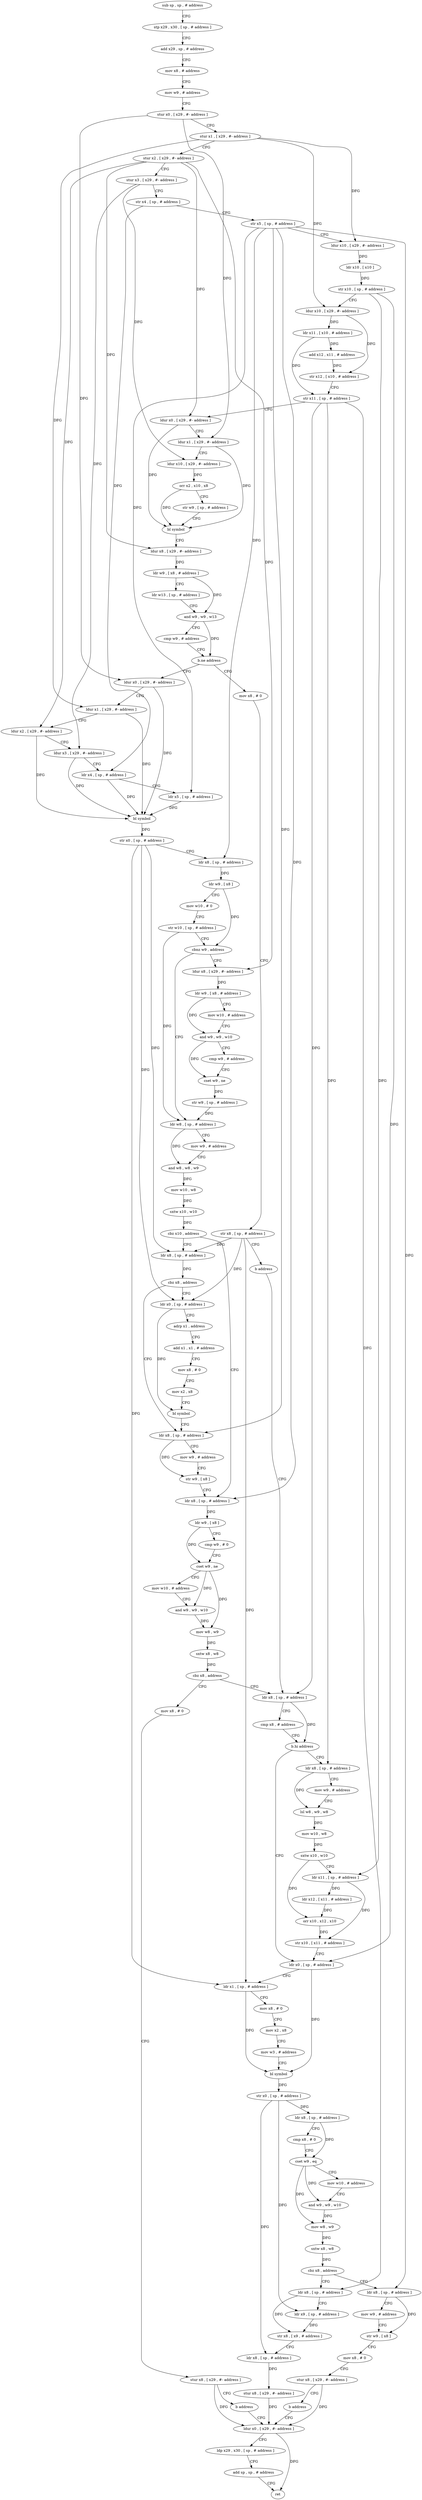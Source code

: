 digraph "func" {
"4255664" [label = "sub sp , sp , # address" ]
"4255668" [label = "stp x29 , x30 , [ sp , # address ]" ]
"4255672" [label = "add x29 , sp , # address" ]
"4255676" [label = "mov x8 , # address" ]
"4255680" [label = "mov w9 , # address" ]
"4255684" [label = "stur x0 , [ x29 , #- address ]" ]
"4255688" [label = "stur x1 , [ x29 , #- address ]" ]
"4255692" [label = "stur x2 , [ x29 , #- address ]" ]
"4255696" [label = "stur x3 , [ x29 , #- address ]" ]
"4255700" [label = "str x4 , [ sp , # address ]" ]
"4255704" [label = "str x5 , [ sp , # address ]" ]
"4255708" [label = "ldur x10 , [ x29 , #- address ]" ]
"4255712" [label = "ldr x10 , [ x10 ]" ]
"4255716" [label = "str x10 , [ sp , # address ]" ]
"4255720" [label = "ldur x10 , [ x29 , #- address ]" ]
"4255724" [label = "ldr x11 , [ x10 , # address ]" ]
"4255728" [label = "add x12 , x11 , # address" ]
"4255732" [label = "str x12 , [ x10 , # address ]" ]
"4255736" [label = "str x11 , [ sp , # address ]" ]
"4255740" [label = "ldur x0 , [ x29 , #- address ]" ]
"4255744" [label = "ldur x1 , [ x29 , #- address ]" ]
"4255748" [label = "ldur x10 , [ x29 , #- address ]" ]
"4255752" [label = "orr x2 , x10 , x8" ]
"4255756" [label = "str w9 , [ sp , # address ]" ]
"4255760" [label = "bl symbol" ]
"4255764" [label = "ldur x8 , [ x29 , #- address ]" ]
"4255768" [label = "ldr w9 , [ x8 , # address ]" ]
"4255772" [label = "ldr w13 , [ sp , # address ]" ]
"4255776" [label = "and w9 , w9 , w13" ]
"4255780" [label = "cmp w9 , # address" ]
"4255784" [label = "b.ne address" ]
"4255800" [label = "ldur x0 , [ x29 , #- address ]" ]
"4255788" [label = "mov x8 , # 0" ]
"4255804" [label = "ldur x1 , [ x29 , #- address ]" ]
"4255808" [label = "ldur x2 , [ x29 , #- address ]" ]
"4255812" [label = "ldur x3 , [ x29 , #- address ]" ]
"4255816" [label = "ldr x4 , [ sp , # address ]" ]
"4255820" [label = "ldr x5 , [ sp , # address ]" ]
"4255824" [label = "bl symbol" ]
"4255828" [label = "str x0 , [ sp , # address ]" ]
"4255832" [label = "ldr x8 , [ sp , # address ]" ]
"4255836" [label = "ldr w9 , [ x8 ]" ]
"4255840" [label = "mov w10 , # 0" ]
"4255844" [label = "str w10 , [ sp , # address ]" ]
"4255848" [label = "cbnz w9 , address" ]
"4255880" [label = "ldr w8 , [ sp , # address ]" ]
"4255852" [label = "ldur x8 , [ x29 , #- address ]" ]
"4255792" [label = "str x8 , [ sp , # address ]" ]
"4255796" [label = "b address" ]
"4255996" [label = "ldr x8 , [ sp , # address ]" ]
"4255884" [label = "mov w9 , # address" ]
"4255888" [label = "and w8 , w8 , w9" ]
"4255892" [label = "mov w10 , w8" ]
"4255896" [label = "sxtw x10 , w10" ]
"4255900" [label = "cbz x10 , address" ]
"4255948" [label = "ldr x8 , [ sp , # address ]" ]
"4255904" [label = "ldr x8 , [ sp , # address ]" ]
"4255856" [label = "ldr w9 , [ x8 , # address ]" ]
"4255860" [label = "mov w10 , # address" ]
"4255864" [label = "and w9 , w9 , w10" ]
"4255868" [label = "cmp w9 , # address" ]
"4255872" [label = "cset w9 , ne" ]
"4255876" [label = "str w9 , [ sp , # address ]" ]
"4256000" [label = "cmp x8 , # address" ]
"4256004" [label = "b.hi address" ]
"4256044" [label = "ldr x0 , [ sp , # address ]" ]
"4256008" [label = "ldr x8 , [ sp , # address ]" ]
"4255952" [label = "ldr w9 , [ x8 ]" ]
"4255956" [label = "cmp w9 , # 0" ]
"4255960" [label = "cset w9 , ne" ]
"4255964" [label = "mov w10 , # address" ]
"4255968" [label = "and w9 , w9 , w10" ]
"4255972" [label = "mov w8 , w9" ]
"4255976" [label = "sxtw x8 , w8" ]
"4255980" [label = "cbz x8 , address" ]
"4255984" [label = "mov x8 , # 0" ]
"4255908" [label = "cbz x8 , address" ]
"4255936" [label = "ldr x8 , [ sp , # address ]" ]
"4255912" [label = "ldr x0 , [ sp , # address ]" ]
"4256048" [label = "ldr x1 , [ sp , # address ]" ]
"4256052" [label = "mov x8 , # 0" ]
"4256056" [label = "mov x2 , x8" ]
"4256060" [label = "mov w3 , # address" ]
"4256064" [label = "bl symbol" ]
"4256068" [label = "str x0 , [ sp , # address ]" ]
"4256072" [label = "ldr x8 , [ sp , # address ]" ]
"4256076" [label = "cmp x8 , # 0" ]
"4256080" [label = "cset w9 , eq" ]
"4256084" [label = "mov w10 , # address" ]
"4256088" [label = "and w9 , w9 , w10" ]
"4256092" [label = "mov w8 , w9" ]
"4256096" [label = "sxtw x8 , w8" ]
"4256100" [label = "cbz x8 , address" ]
"4256128" [label = "ldr x8 , [ sp , # address ]" ]
"4256104" [label = "ldr x8 , [ sp , # address ]" ]
"4256012" [label = "mov w9 , # address" ]
"4256016" [label = "lsl w8 , w9 , w8" ]
"4256020" [label = "mov w10 , w8" ]
"4256024" [label = "sxtw x10 , w10" ]
"4256028" [label = "ldr x11 , [ sp , # address ]" ]
"4256032" [label = "ldr x12 , [ x11 , # address ]" ]
"4256036" [label = "orr x10 , x12 , x10" ]
"4256040" [label = "str x10 , [ x11 , # address ]" ]
"4255988" [label = "stur x8 , [ x29 , #- address ]" ]
"4255992" [label = "b address" ]
"4256148" [label = "ldur x0 , [ x29 , #- address ]" ]
"4255940" [label = "mov w9 , # address" ]
"4255944" [label = "str w9 , [ x8 ]" ]
"4255916" [label = "adrp x1 , address" ]
"4255920" [label = "add x1 , x1 , # address" ]
"4255924" [label = "mov x8 , # 0" ]
"4255928" [label = "mov x2 , x8" ]
"4255932" [label = "bl symbol" ]
"4256132" [label = "ldr x9 , [ sp , # address ]" ]
"4256136" [label = "str x8 , [ x9 , # address ]" ]
"4256140" [label = "ldr x8 , [ sp , # address ]" ]
"4256144" [label = "stur x8 , [ x29 , #- address ]" ]
"4256108" [label = "mov w9 , # address" ]
"4256112" [label = "str w9 , [ x8 ]" ]
"4256116" [label = "mov x8 , # 0" ]
"4256120" [label = "stur x8 , [ x29 , #- address ]" ]
"4256124" [label = "b address" ]
"4256152" [label = "ldp x29 , x30 , [ sp , # address ]" ]
"4256156" [label = "add sp , sp , # address" ]
"4256160" [label = "ret" ]
"4255664" -> "4255668" [ label = "CFG" ]
"4255668" -> "4255672" [ label = "CFG" ]
"4255672" -> "4255676" [ label = "CFG" ]
"4255676" -> "4255680" [ label = "CFG" ]
"4255680" -> "4255684" [ label = "CFG" ]
"4255684" -> "4255688" [ label = "CFG" ]
"4255684" -> "4255744" [ label = "DFG" ]
"4255684" -> "4255800" [ label = "DFG" ]
"4255688" -> "4255692" [ label = "CFG" ]
"4255688" -> "4255708" [ label = "DFG" ]
"4255688" -> "4255720" [ label = "DFG" ]
"4255688" -> "4255804" [ label = "DFG" ]
"4255692" -> "4255696" [ label = "CFG" ]
"4255692" -> "4255740" [ label = "DFG" ]
"4255692" -> "4255764" [ label = "DFG" ]
"4255692" -> "4255808" [ label = "DFG" ]
"4255692" -> "4255852" [ label = "DFG" ]
"4255696" -> "4255700" [ label = "CFG" ]
"4255696" -> "4255748" [ label = "DFG" ]
"4255696" -> "4255812" [ label = "DFG" ]
"4255700" -> "4255704" [ label = "CFG" ]
"4255700" -> "4255816" [ label = "DFG" ]
"4255704" -> "4255708" [ label = "CFG" ]
"4255704" -> "4255820" [ label = "DFG" ]
"4255704" -> "4255832" [ label = "DFG" ]
"4255704" -> "4255948" [ label = "DFG" ]
"4255704" -> "4255936" [ label = "DFG" ]
"4255704" -> "4256104" [ label = "DFG" ]
"4255708" -> "4255712" [ label = "DFG" ]
"4255712" -> "4255716" [ label = "DFG" ]
"4255716" -> "4255720" [ label = "CFG" ]
"4255716" -> "4256044" [ label = "DFG" ]
"4255716" -> "4256028" [ label = "DFG" ]
"4255720" -> "4255724" [ label = "DFG" ]
"4255720" -> "4255732" [ label = "DFG" ]
"4255724" -> "4255728" [ label = "DFG" ]
"4255724" -> "4255736" [ label = "DFG" ]
"4255728" -> "4255732" [ label = "DFG" ]
"4255732" -> "4255736" [ label = "CFG" ]
"4255736" -> "4255740" [ label = "CFG" ]
"4255736" -> "4255996" [ label = "DFG" ]
"4255736" -> "4256008" [ label = "DFG" ]
"4255736" -> "4256128" [ label = "DFG" ]
"4255740" -> "4255744" [ label = "CFG" ]
"4255740" -> "4255760" [ label = "DFG" ]
"4255744" -> "4255748" [ label = "CFG" ]
"4255744" -> "4255760" [ label = "DFG" ]
"4255748" -> "4255752" [ label = "DFG" ]
"4255752" -> "4255756" [ label = "CFG" ]
"4255752" -> "4255760" [ label = "DFG" ]
"4255756" -> "4255760" [ label = "CFG" ]
"4255760" -> "4255764" [ label = "CFG" ]
"4255764" -> "4255768" [ label = "DFG" ]
"4255768" -> "4255772" [ label = "CFG" ]
"4255768" -> "4255776" [ label = "DFG" ]
"4255772" -> "4255776" [ label = "CFG" ]
"4255776" -> "4255780" [ label = "CFG" ]
"4255776" -> "4255784" [ label = "DFG" ]
"4255780" -> "4255784" [ label = "CFG" ]
"4255784" -> "4255800" [ label = "CFG" ]
"4255784" -> "4255788" [ label = "CFG" ]
"4255800" -> "4255804" [ label = "CFG" ]
"4255800" -> "4255824" [ label = "DFG" ]
"4255788" -> "4255792" [ label = "CFG" ]
"4255804" -> "4255808" [ label = "CFG" ]
"4255804" -> "4255824" [ label = "DFG" ]
"4255808" -> "4255812" [ label = "CFG" ]
"4255808" -> "4255824" [ label = "DFG" ]
"4255812" -> "4255816" [ label = "CFG" ]
"4255812" -> "4255824" [ label = "DFG" ]
"4255816" -> "4255820" [ label = "CFG" ]
"4255816" -> "4255824" [ label = "DFG" ]
"4255820" -> "4255824" [ label = "DFG" ]
"4255824" -> "4255828" [ label = "DFG" ]
"4255828" -> "4255832" [ label = "CFG" ]
"4255828" -> "4255904" [ label = "DFG" ]
"4255828" -> "4256048" [ label = "DFG" ]
"4255828" -> "4255912" [ label = "DFG" ]
"4255832" -> "4255836" [ label = "DFG" ]
"4255836" -> "4255840" [ label = "CFG" ]
"4255836" -> "4255848" [ label = "DFG" ]
"4255840" -> "4255844" [ label = "CFG" ]
"4255844" -> "4255848" [ label = "CFG" ]
"4255844" -> "4255880" [ label = "DFG" ]
"4255848" -> "4255880" [ label = "CFG" ]
"4255848" -> "4255852" [ label = "CFG" ]
"4255880" -> "4255884" [ label = "CFG" ]
"4255880" -> "4255888" [ label = "DFG" ]
"4255852" -> "4255856" [ label = "DFG" ]
"4255792" -> "4255796" [ label = "CFG" ]
"4255792" -> "4255904" [ label = "DFG" ]
"4255792" -> "4256048" [ label = "DFG" ]
"4255792" -> "4255912" [ label = "DFG" ]
"4255796" -> "4255996" [ label = "CFG" ]
"4255996" -> "4256000" [ label = "CFG" ]
"4255996" -> "4256004" [ label = "DFG" ]
"4255884" -> "4255888" [ label = "CFG" ]
"4255888" -> "4255892" [ label = "DFG" ]
"4255892" -> "4255896" [ label = "DFG" ]
"4255896" -> "4255900" [ label = "DFG" ]
"4255900" -> "4255948" [ label = "CFG" ]
"4255900" -> "4255904" [ label = "CFG" ]
"4255948" -> "4255952" [ label = "DFG" ]
"4255904" -> "4255908" [ label = "DFG" ]
"4255856" -> "4255860" [ label = "CFG" ]
"4255856" -> "4255864" [ label = "DFG" ]
"4255860" -> "4255864" [ label = "CFG" ]
"4255864" -> "4255868" [ label = "CFG" ]
"4255864" -> "4255872" [ label = "DFG" ]
"4255868" -> "4255872" [ label = "CFG" ]
"4255872" -> "4255876" [ label = "DFG" ]
"4255876" -> "4255880" [ label = "DFG" ]
"4256000" -> "4256004" [ label = "CFG" ]
"4256004" -> "4256044" [ label = "CFG" ]
"4256004" -> "4256008" [ label = "CFG" ]
"4256044" -> "4256048" [ label = "CFG" ]
"4256044" -> "4256064" [ label = "DFG" ]
"4256008" -> "4256012" [ label = "CFG" ]
"4256008" -> "4256016" [ label = "DFG" ]
"4255952" -> "4255956" [ label = "CFG" ]
"4255952" -> "4255960" [ label = "DFG" ]
"4255956" -> "4255960" [ label = "CFG" ]
"4255960" -> "4255964" [ label = "CFG" ]
"4255960" -> "4255968" [ label = "DFG" ]
"4255960" -> "4255972" [ label = "DFG" ]
"4255964" -> "4255968" [ label = "CFG" ]
"4255968" -> "4255972" [ label = "DFG" ]
"4255972" -> "4255976" [ label = "DFG" ]
"4255976" -> "4255980" [ label = "DFG" ]
"4255980" -> "4255996" [ label = "CFG" ]
"4255980" -> "4255984" [ label = "CFG" ]
"4255984" -> "4255988" [ label = "CFG" ]
"4255908" -> "4255936" [ label = "CFG" ]
"4255908" -> "4255912" [ label = "CFG" ]
"4255936" -> "4255940" [ label = "CFG" ]
"4255936" -> "4255944" [ label = "DFG" ]
"4255912" -> "4255916" [ label = "CFG" ]
"4255912" -> "4255932" [ label = "DFG" ]
"4256048" -> "4256052" [ label = "CFG" ]
"4256048" -> "4256064" [ label = "DFG" ]
"4256052" -> "4256056" [ label = "CFG" ]
"4256056" -> "4256060" [ label = "CFG" ]
"4256060" -> "4256064" [ label = "CFG" ]
"4256064" -> "4256068" [ label = "DFG" ]
"4256068" -> "4256072" [ label = "DFG" ]
"4256068" -> "4256132" [ label = "DFG" ]
"4256068" -> "4256140" [ label = "DFG" ]
"4256072" -> "4256076" [ label = "CFG" ]
"4256072" -> "4256080" [ label = "DFG" ]
"4256076" -> "4256080" [ label = "CFG" ]
"4256080" -> "4256084" [ label = "CFG" ]
"4256080" -> "4256088" [ label = "DFG" ]
"4256080" -> "4256092" [ label = "DFG" ]
"4256084" -> "4256088" [ label = "CFG" ]
"4256088" -> "4256092" [ label = "DFG" ]
"4256092" -> "4256096" [ label = "DFG" ]
"4256096" -> "4256100" [ label = "DFG" ]
"4256100" -> "4256128" [ label = "CFG" ]
"4256100" -> "4256104" [ label = "CFG" ]
"4256128" -> "4256132" [ label = "CFG" ]
"4256128" -> "4256136" [ label = "DFG" ]
"4256104" -> "4256108" [ label = "CFG" ]
"4256104" -> "4256112" [ label = "DFG" ]
"4256012" -> "4256016" [ label = "CFG" ]
"4256016" -> "4256020" [ label = "DFG" ]
"4256020" -> "4256024" [ label = "DFG" ]
"4256024" -> "4256028" [ label = "CFG" ]
"4256024" -> "4256036" [ label = "DFG" ]
"4256028" -> "4256032" [ label = "DFG" ]
"4256028" -> "4256040" [ label = "DFG" ]
"4256032" -> "4256036" [ label = "DFG" ]
"4256036" -> "4256040" [ label = "DFG" ]
"4256040" -> "4256044" [ label = "CFG" ]
"4255988" -> "4255992" [ label = "CFG" ]
"4255988" -> "4256148" [ label = "DFG" ]
"4255992" -> "4256148" [ label = "CFG" ]
"4256148" -> "4256152" [ label = "CFG" ]
"4256148" -> "4256160" [ label = "DFG" ]
"4255940" -> "4255944" [ label = "CFG" ]
"4255944" -> "4255948" [ label = "CFG" ]
"4255916" -> "4255920" [ label = "CFG" ]
"4255920" -> "4255924" [ label = "CFG" ]
"4255924" -> "4255928" [ label = "CFG" ]
"4255928" -> "4255932" [ label = "CFG" ]
"4255932" -> "4255936" [ label = "CFG" ]
"4256132" -> "4256136" [ label = "DFG" ]
"4256136" -> "4256140" [ label = "CFG" ]
"4256140" -> "4256144" [ label = "DFG" ]
"4256144" -> "4256148" [ label = "DFG" ]
"4256108" -> "4256112" [ label = "CFG" ]
"4256112" -> "4256116" [ label = "CFG" ]
"4256116" -> "4256120" [ label = "CFG" ]
"4256120" -> "4256124" [ label = "CFG" ]
"4256120" -> "4256148" [ label = "DFG" ]
"4256124" -> "4256148" [ label = "CFG" ]
"4256152" -> "4256156" [ label = "CFG" ]
"4256156" -> "4256160" [ label = "CFG" ]
}
